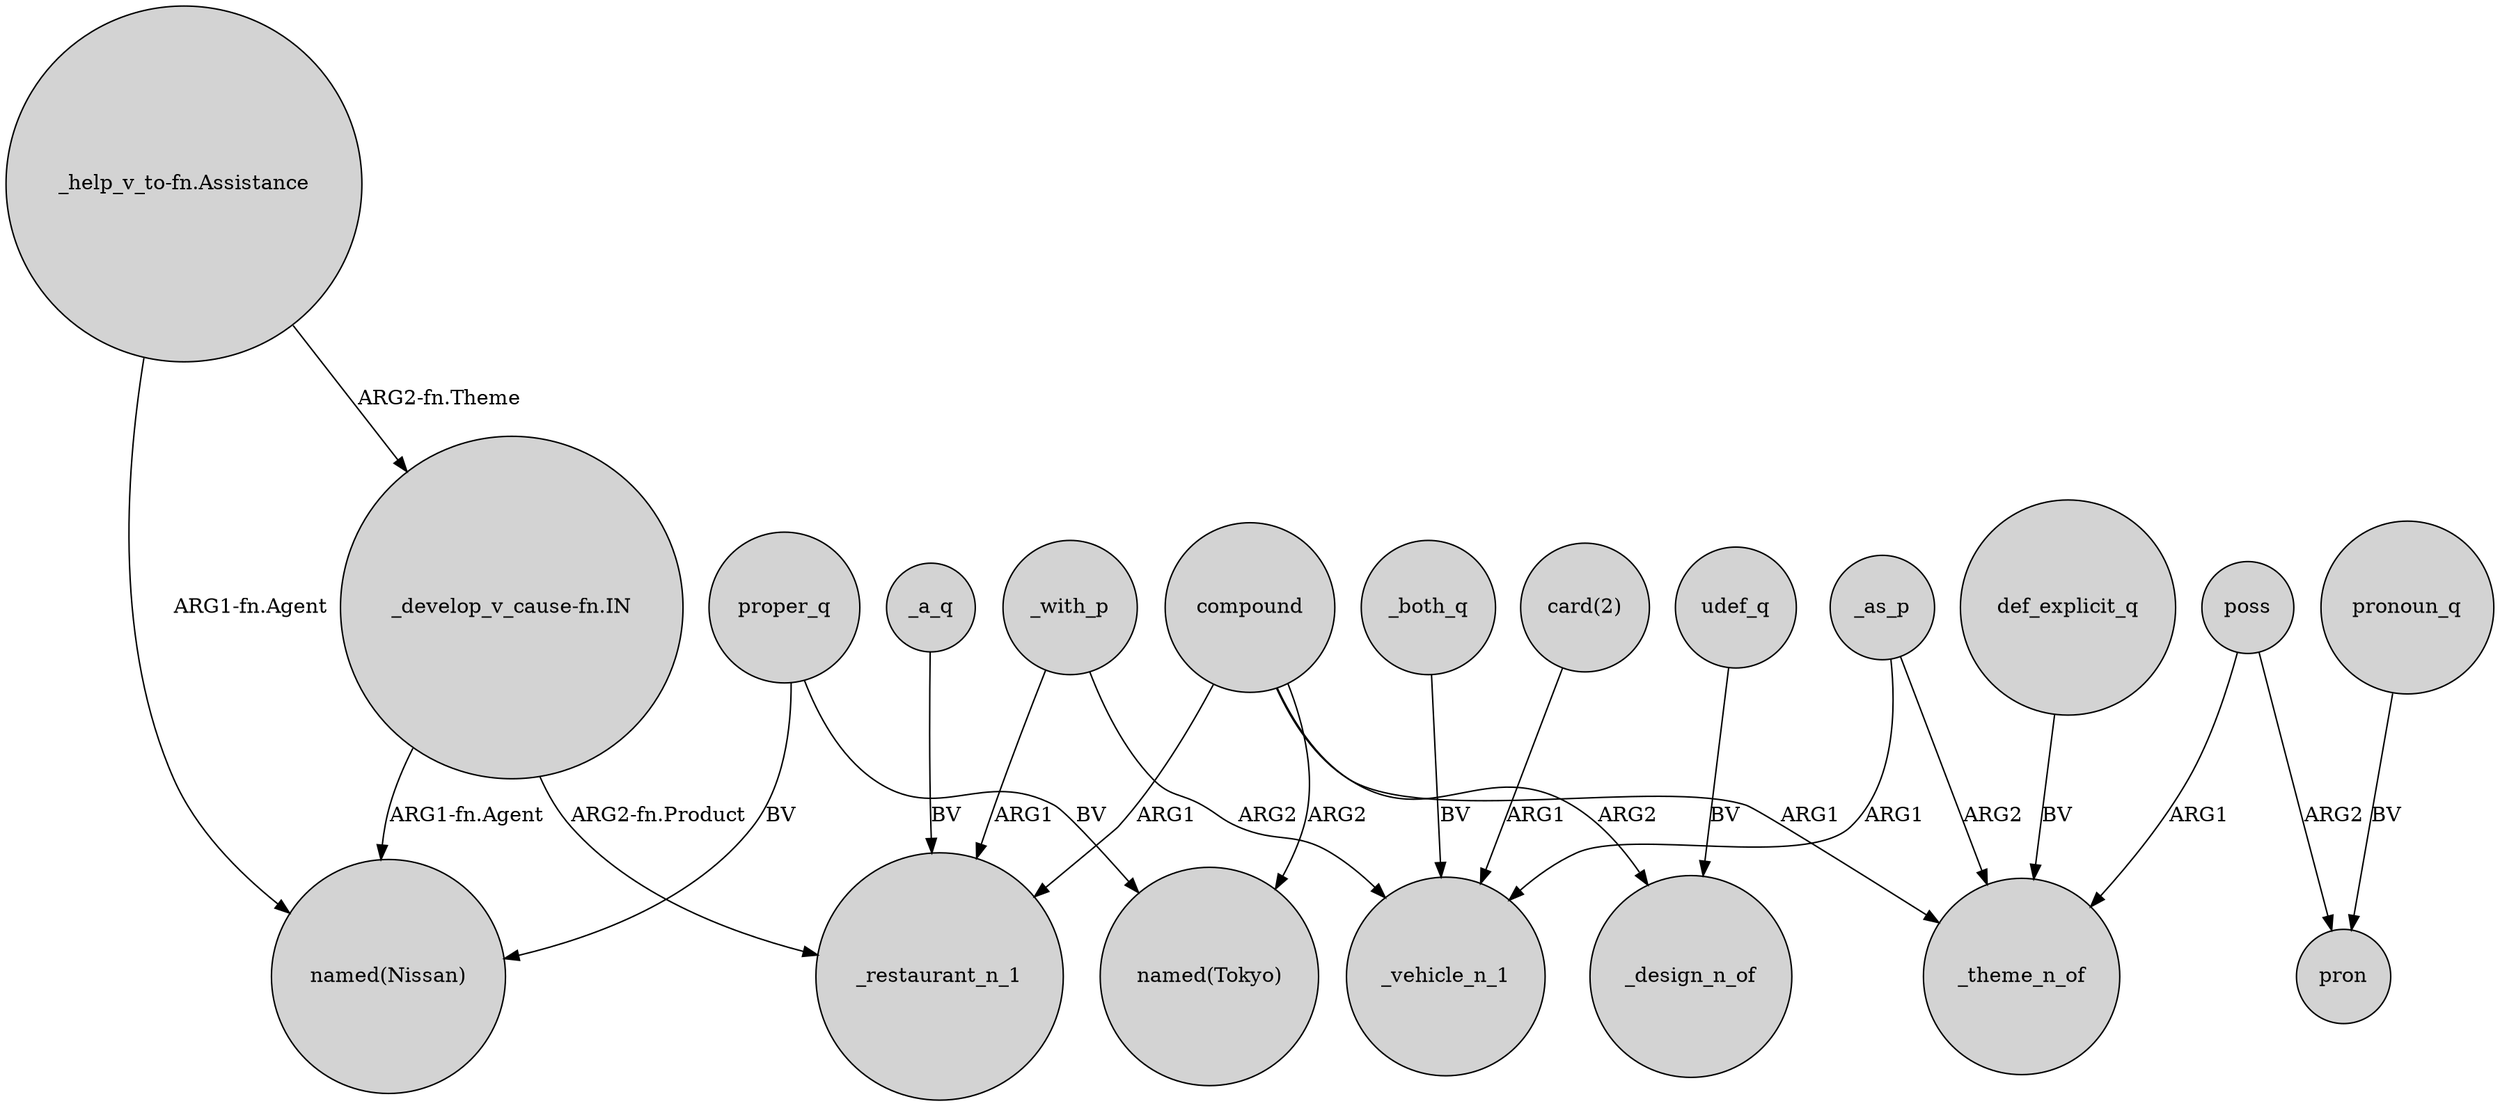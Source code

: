 digraph {
	node [shape=circle style=filled]
	compound -> "named(Tokyo)" [label=ARG2]
	_with_p -> _restaurant_n_1 [label=ARG1]
	_both_q -> _vehicle_n_1 [label=BV]
	poss -> pron [label=ARG2]
	_as_p -> _vehicle_n_1 [label=ARG1]
	"_develop_v_cause-fn.IN" -> "named(Nissan)" [label="ARG1-fn.Agent"]
	def_explicit_q -> _theme_n_of [label=BV]
	proper_q -> "named(Tokyo)" [label=BV]
	"_help_v_to-fn.Assistance" -> "_develop_v_cause-fn.IN" [label="ARG2-fn.Theme"]
	pronoun_q -> pron [label=BV]
	proper_q -> "named(Nissan)" [label=BV]
	_a_q -> _restaurant_n_1 [label=BV]
	compound -> _design_n_of [label=ARG2]
	_with_p -> _vehicle_n_1 [label=ARG2]
	"card(2)" -> _vehicle_n_1 [label=ARG1]
	compound -> _restaurant_n_1 [label=ARG1]
	udef_q -> _design_n_of [label=BV]
	_as_p -> _theme_n_of [label=ARG2]
	"_help_v_to-fn.Assistance" -> "named(Nissan)" [label="ARG1-fn.Agent"]
	poss -> _theme_n_of [label=ARG1]
	"_develop_v_cause-fn.IN" -> _restaurant_n_1 [label="ARG2-fn.Product"]
	compound -> _theme_n_of [label=ARG1]
}

